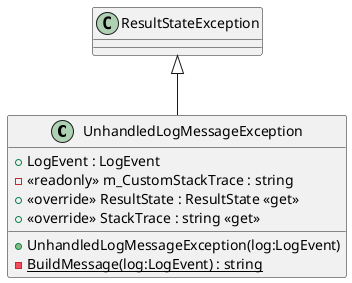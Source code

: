 @startuml
class UnhandledLogMessageException {
    + LogEvent : LogEvent
    - <<readonly>> m_CustomStackTrace : string
    + UnhandledLogMessageException(log:LogEvent)
    - {static} BuildMessage(log:LogEvent) : string
    + <<override>> ResultState : ResultState <<get>>
    + <<override>> StackTrace : string <<get>>
}
ResultStateException <|-- UnhandledLogMessageException
@enduml
